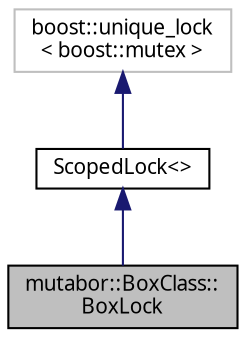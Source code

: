 digraph "mutabor::BoxClass::BoxLock"
{
  edge [fontname="Sans",fontsize="10",labelfontname="Sans",labelfontsize="10"];
  node [fontname="Sans",fontsize="10",shape=record];
  Node4 [label="mutabor::BoxClass::\lBoxLock",height=0.2,width=0.4,color="black", fillcolor="grey75", style="filled", fontcolor="black"];
  Node5 -> Node4 [dir="back",color="midnightblue",fontsize="10",style="solid",fontname="Sans"];
  Node5 [label="ScopedLock\<\>",height=0.2,width=0.4,color="black", fillcolor="white", style="filled",URL="$df/d6f/classScopedLock.html"];
  Node6 -> Node5 [dir="back",color="midnightblue",fontsize="10",style="solid",fontname="Sans"];
  Node6 [label="boost::unique_lock\l\< boost::mutex  \>",height=0.2,width=0.4,color="grey75", fillcolor="white", style="filled"];
}
